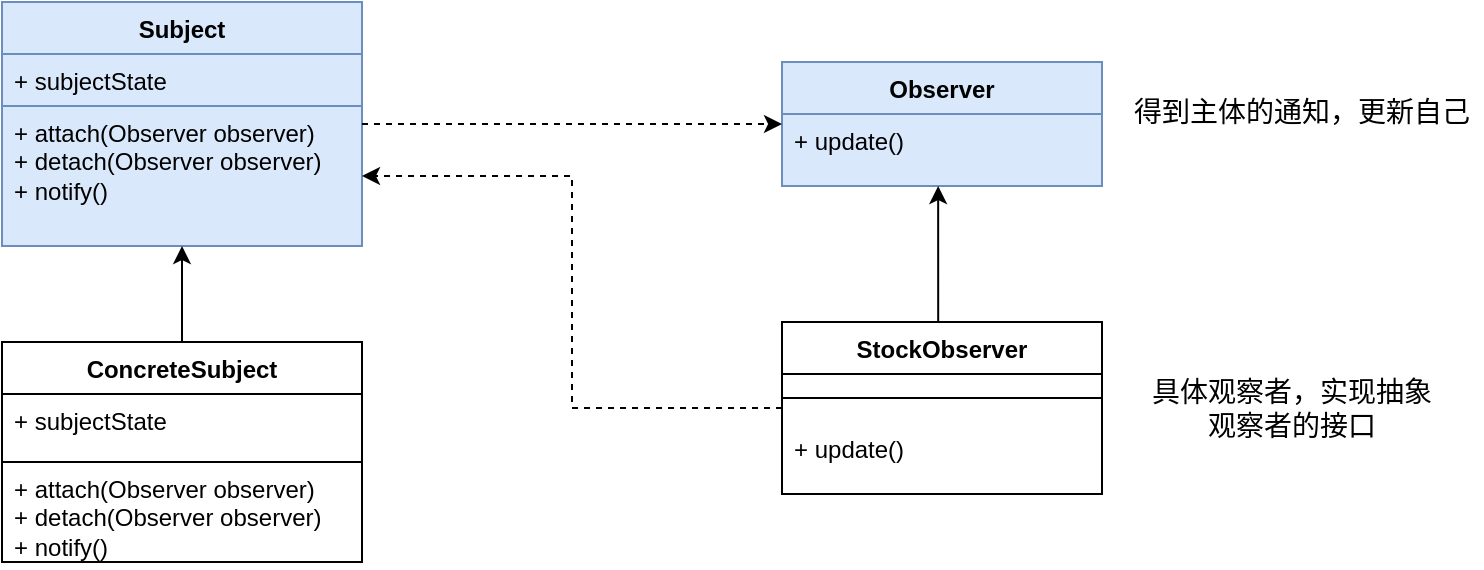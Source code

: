 <mxfile version="24.7.17">
  <diagram name="第 1 页" id="fTxDWK-LUdz3ZWKfLw2T">
    <mxGraphModel dx="1026" dy="692" grid="0" gridSize="10" guides="1" tooltips="1" connect="1" arrows="1" fold="1" page="1" pageScale="1" pageWidth="827" pageHeight="1169" math="0" shadow="0">
      <root>
        <mxCell id="0" />
        <mxCell id="1" parent="0" />
        <mxCell id="FVrc9YIgySWH1Hng07vH-1" value="Subject" style="swimlane;fontStyle=1;align=center;verticalAlign=top;childLayout=stackLayout;horizontal=1;startSize=26;horizontalStack=0;resizeParent=1;resizeParentMax=0;resizeLast=0;collapsible=1;marginBottom=0;whiteSpace=wrap;html=1;fillColor=#dae8fc;strokeColor=#6c8ebf;" vertex="1" parent="1">
          <mxGeometry x="50" y="160" width="180" height="122" as="geometry">
            <mxRectangle x="180" y="150" width="80" height="30" as="alternateBounds" />
          </mxGeometry>
        </mxCell>
        <mxCell id="FVrc9YIgySWH1Hng07vH-2" value="+ subjectState" style="text;strokeColor=#6c8ebf;fillColor=#dae8fc;align=left;verticalAlign=top;spacingLeft=4;spacingRight=4;overflow=hidden;rotatable=0;points=[[0,0.5],[1,0.5]];portConstraint=eastwest;whiteSpace=wrap;html=1;" vertex="1" parent="FVrc9YIgySWH1Hng07vH-1">
          <mxGeometry y="26" width="180" height="26" as="geometry" />
        </mxCell>
        <mxCell id="FVrc9YIgySWH1Hng07vH-4" value="+ attach(Observer observer)&lt;div&gt;+ detach(Observer observer)&lt;/div&gt;&lt;div&gt;+ notify()&lt;/div&gt;" style="text;strokeColor=#6c8ebf;fillColor=#dae8fc;align=left;verticalAlign=top;spacingLeft=4;spacingRight=4;overflow=hidden;rotatable=0;points=[[0,0.5],[1,0.5]];portConstraint=eastwest;whiteSpace=wrap;html=1;" vertex="1" parent="FVrc9YIgySWH1Hng07vH-1">
          <mxGeometry y="52" width="180" height="70" as="geometry" />
        </mxCell>
        <mxCell id="FVrc9YIgySWH1Hng07vH-5" value="Observer" style="swimlane;fontStyle=1;align=center;verticalAlign=top;childLayout=stackLayout;horizontal=1;startSize=26;horizontalStack=0;resizeParent=1;resizeParentMax=0;resizeLast=0;collapsible=1;marginBottom=0;whiteSpace=wrap;html=1;fillColor=#dae8fc;strokeColor=#6c8ebf;" vertex="1" parent="1">
          <mxGeometry x="440" y="190" width="160" height="62" as="geometry" />
        </mxCell>
        <mxCell id="FVrc9YIgySWH1Hng07vH-8" value="+ update()" style="text;strokeColor=#6c8ebf;fillColor=#dae8fc;align=left;verticalAlign=top;spacingLeft=4;spacingRight=4;overflow=hidden;rotatable=0;points=[[0,0.5],[1,0.5]];portConstraint=eastwest;whiteSpace=wrap;html=1;" vertex="1" parent="FVrc9YIgySWH1Hng07vH-5">
          <mxGeometry y="26" width="160" height="36" as="geometry" />
        </mxCell>
        <mxCell id="FVrc9YIgySWH1Hng07vH-18" style="edgeStyle=orthogonalEdgeStyle;rounded=0;orthogonalLoop=1;jettySize=auto;html=1;exitX=0.5;exitY=0;exitDx=0;exitDy=0;entryX=0.488;entryY=1;entryDx=0;entryDy=0;entryPerimeter=0;" edge="1" parent="1" source="FVrc9YIgySWH1Hng07vH-14" target="FVrc9YIgySWH1Hng07vH-8">
          <mxGeometry relative="1" as="geometry">
            <mxPoint x="520" y="250" as="targetPoint" />
            <Array as="points">
              <mxPoint x="518" y="320" />
            </Array>
          </mxGeometry>
        </mxCell>
        <mxCell id="FVrc9YIgySWH1Hng07vH-31" style="edgeStyle=orthogonalEdgeStyle;rounded=0;orthogonalLoop=1;jettySize=auto;html=1;exitX=0;exitY=0.5;exitDx=0;exitDy=0;entryX=1;entryY=0.5;entryDx=0;entryDy=0;dashed=1;" edge="1" parent="1" source="FVrc9YIgySWH1Hng07vH-14" target="FVrc9YIgySWH1Hng07vH-4">
          <mxGeometry relative="1" as="geometry" />
        </mxCell>
        <mxCell id="FVrc9YIgySWH1Hng07vH-14" value="StockObserver" style="swimlane;fontStyle=1;align=center;verticalAlign=top;childLayout=stackLayout;horizontal=1;startSize=26;horizontalStack=0;resizeParent=1;resizeParentMax=0;resizeLast=0;collapsible=1;marginBottom=0;whiteSpace=wrap;html=1;" vertex="1" parent="1">
          <mxGeometry x="440" y="320" width="160" height="86" as="geometry" />
        </mxCell>
        <mxCell id="FVrc9YIgySWH1Hng07vH-15" value="" style="line;strokeWidth=1;fillColor=none;align=left;verticalAlign=middle;spacingTop=-1;spacingLeft=3;spacingRight=3;rotatable=0;labelPosition=right;points=[];portConstraint=eastwest;strokeColor=inherit;" vertex="1" parent="FVrc9YIgySWH1Hng07vH-14">
          <mxGeometry y="26" width="160" height="24" as="geometry" />
        </mxCell>
        <mxCell id="FVrc9YIgySWH1Hng07vH-16" value="+ update()" style="text;strokeColor=none;fillColor=none;align=left;verticalAlign=top;spacingLeft=4;spacingRight=4;overflow=hidden;rotatable=0;points=[[0,0.5],[1,0.5]];portConstraint=eastwest;whiteSpace=wrap;html=1;" vertex="1" parent="FVrc9YIgySWH1Hng07vH-14">
          <mxGeometry y="50" width="160" height="36" as="geometry" />
        </mxCell>
        <mxCell id="FVrc9YIgySWH1Hng07vH-17" value="具体观察者，实现抽象观察者的接口" style="text;html=1;align=center;verticalAlign=middle;whiteSpace=wrap;rounded=0;fontSize=14;" vertex="1" parent="1">
          <mxGeometry x="620" y="348" width="150" height="30" as="geometry" />
        </mxCell>
        <mxCell id="FVrc9YIgySWH1Hng07vH-29" style="edgeStyle=orthogonalEdgeStyle;rounded=0;orthogonalLoop=1;jettySize=auto;html=1;exitX=0.5;exitY=0;exitDx=0;exitDy=0;entryX=0.5;entryY=1;entryDx=0;entryDy=0;" edge="1" parent="1" source="FVrc9YIgySWH1Hng07vH-23" target="FVrc9YIgySWH1Hng07vH-1">
          <mxGeometry relative="1" as="geometry" />
        </mxCell>
        <mxCell id="FVrc9YIgySWH1Hng07vH-23" value="ConcreteSubject" style="swimlane;fontStyle=1;align=center;verticalAlign=top;childLayout=stackLayout;horizontal=1;startSize=26;horizontalStack=0;resizeParent=1;resizeParentMax=0;resizeLast=0;collapsible=1;marginBottom=0;whiteSpace=wrap;html=1;" vertex="1" parent="1">
          <mxGeometry x="50" y="330" width="180" height="110" as="geometry">
            <mxRectangle x="180" y="150" width="80" height="30" as="alternateBounds" />
          </mxGeometry>
        </mxCell>
        <mxCell id="FVrc9YIgySWH1Hng07vH-24" value="+ subjectState" style="text;align=left;verticalAlign=top;spacingLeft=4;spacingRight=4;overflow=hidden;rotatable=0;points=[[0,0.5],[1,0.5]];portConstraint=eastwest;whiteSpace=wrap;html=1;" vertex="1" parent="FVrc9YIgySWH1Hng07vH-23">
          <mxGeometry y="26" width="180" height="34" as="geometry" />
        </mxCell>
        <mxCell id="FVrc9YIgySWH1Hng07vH-25" value="+ attach(Observer observer)&lt;div&gt;+ detach(Observer observer)&lt;/div&gt;&lt;div&gt;+ notify()&lt;/div&gt;" style="text;align=left;verticalAlign=top;spacingLeft=4;spacingRight=4;overflow=hidden;rotatable=0;points=[[0,0.5],[1,0.5]];portConstraint=eastwest;whiteSpace=wrap;html=1;strokeColor=default;" vertex="1" parent="FVrc9YIgySWH1Hng07vH-23">
          <mxGeometry y="60" width="180" height="50" as="geometry" />
        </mxCell>
        <mxCell id="FVrc9YIgySWH1Hng07vH-30" value="" style="endArrow=classic;startArrow=none;html=1;rounded=0;exitX=1;exitY=0.5;exitDx=0;exitDy=0;entryX=0;entryY=0.139;entryDx=0;entryDy=0;entryPerimeter=0;dashed=1;startFill=0;" edge="1" parent="1" source="FVrc9YIgySWH1Hng07vH-1" target="FVrc9YIgySWH1Hng07vH-8">
          <mxGeometry width="50" height="50" relative="1" as="geometry">
            <mxPoint x="390" y="340" as="sourcePoint" />
            <mxPoint x="440" y="290" as="targetPoint" />
          </mxGeometry>
        </mxCell>
        <mxCell id="FVrc9YIgySWH1Hng07vH-33" value="得到主体的通知，更新自己" style="text;html=1;align=center;verticalAlign=middle;whiteSpace=wrap;rounded=0;fontSize=14;" vertex="1" parent="1">
          <mxGeometry x="610" y="200" width="180" height="30" as="geometry" />
        </mxCell>
      </root>
    </mxGraphModel>
  </diagram>
</mxfile>
